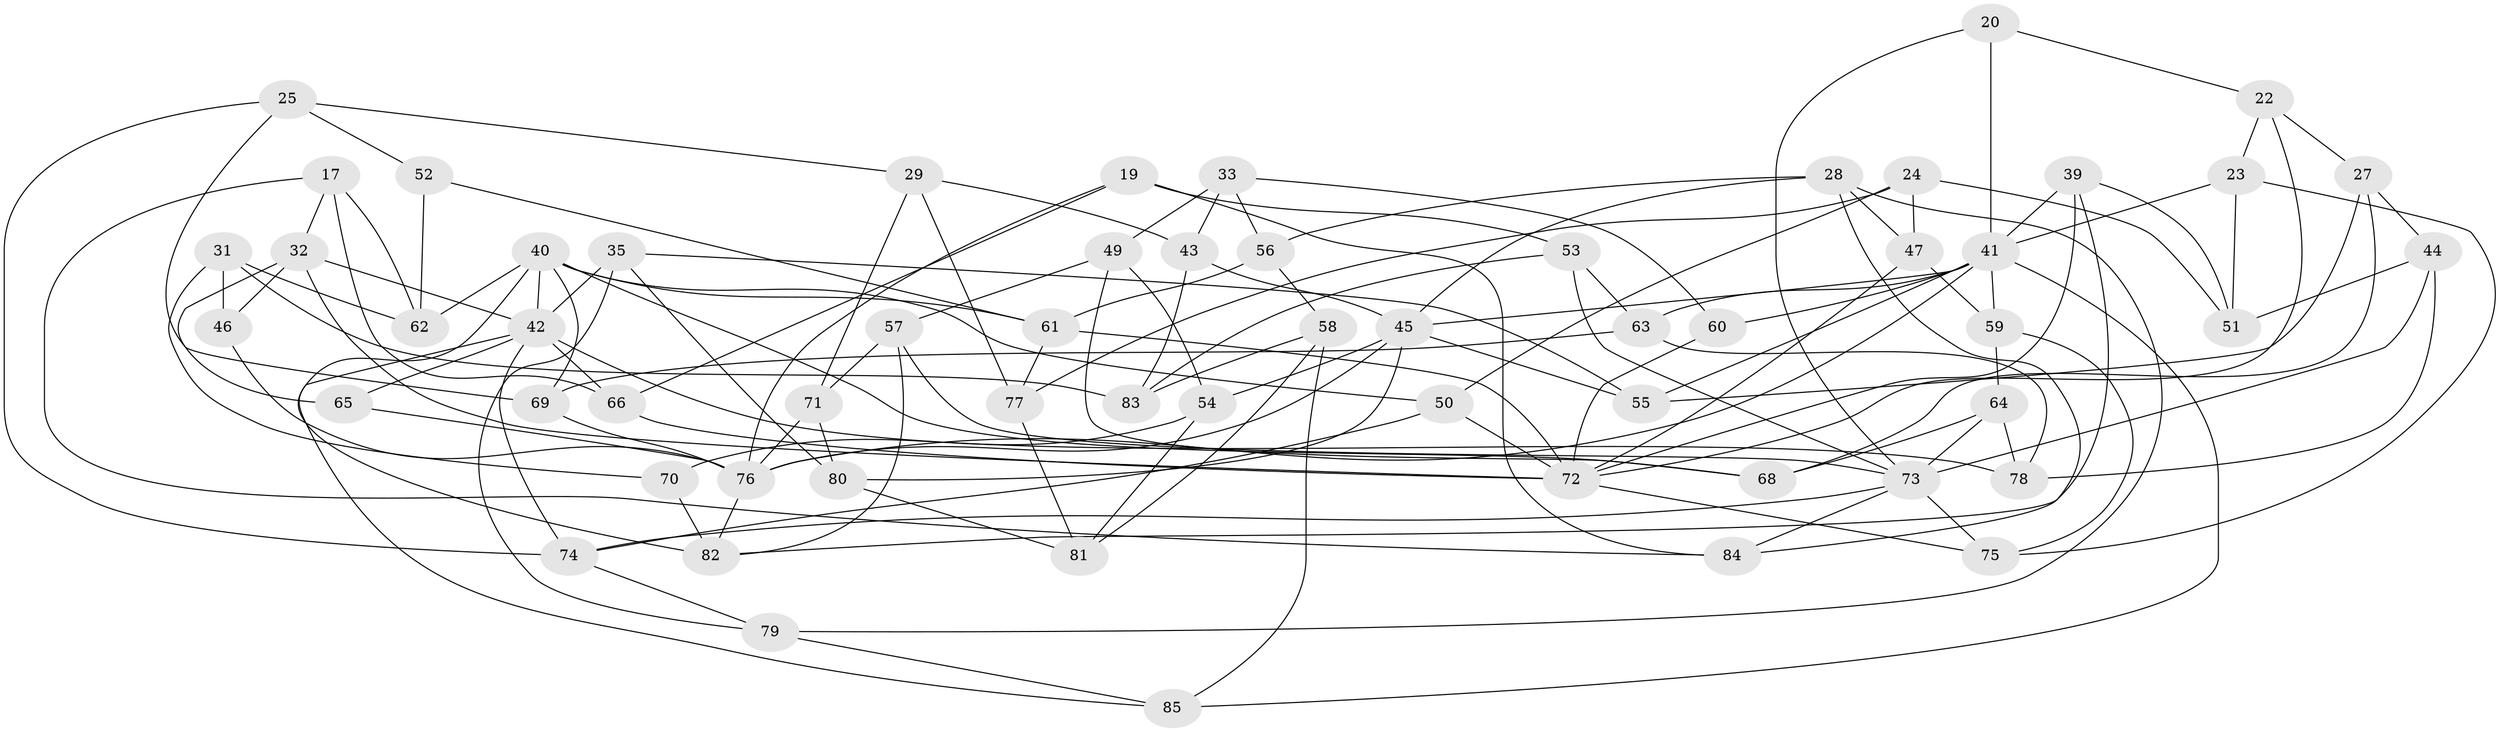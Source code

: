 // original degree distribution, {4: 1.0}
// Generated by graph-tools (version 1.1) at 2025/01/03/04/25 22:01:14]
// undirected, 59 vertices, 132 edges
graph export_dot {
graph [start="1"]
  node [color=gray90,style=filled];
  17;
  19;
  20;
  22;
  23;
  24;
  25 [super="+11"];
  27;
  28 [super="+21"];
  29;
  31;
  32 [super="+4+8"];
  33;
  35;
  39;
  40 [super="+7+26"];
  41 [super="+10+18"];
  42 [super="+9"];
  43;
  44;
  45 [super="+13+37"];
  46;
  47;
  49;
  50;
  51;
  52;
  53;
  54;
  55;
  56;
  57;
  58;
  59;
  60;
  61 [super="+16"];
  62;
  63;
  64 [super="+38"];
  65;
  66;
  68;
  69;
  70;
  71;
  72 [super="+6+14+15"];
  73 [super="+48"];
  74 [super="+36"];
  75;
  76 [super="+12+34"];
  77;
  78;
  79;
  80;
  81;
  82 [super="+67"];
  83;
  84;
  85;
  17 -- 62;
  17 -- 84;
  17 -- 66;
  17 -- 32;
  19 -- 53;
  19 -- 66;
  19 -- 76;
  19 -- 84;
  20 -- 22;
  20 -- 73;
  20 -- 41 [weight=2];
  22 -- 27;
  22 -- 23;
  22 -- 72;
  23 -- 75;
  23 -- 51;
  23 -- 41;
  24 -- 77;
  24 -- 47;
  24 -- 50;
  24 -- 51;
  25 -- 69;
  25 -- 52 [weight=2];
  25 -- 74 [weight=2];
  25 -- 29;
  27 -- 68;
  27 -- 55;
  27 -- 44;
  28 -- 79;
  28 -- 56;
  28 -- 45 [weight=2];
  28 -- 47;
  28 -- 84;
  29 -- 71;
  29 -- 43;
  29 -- 77;
  31 -- 46;
  31 -- 62;
  31 -- 70;
  31 -- 83;
  32 -- 65 [weight=2];
  32 -- 46 [weight=2];
  32 -- 42;
  32 -- 72 [weight=2];
  33 -- 60;
  33 -- 56;
  33 -- 49;
  33 -- 43;
  35 -- 55;
  35 -- 80;
  35 -- 79;
  35 -- 42;
  39 -- 82;
  39 -- 51;
  39 -- 72;
  39 -- 41;
  40 -- 42;
  40 -- 50;
  40 -- 82;
  40 -- 62;
  40 -- 61 [weight=2];
  40 -- 68;
  40 -- 69;
  41 -- 85;
  41 -- 55;
  41 -- 60 [weight=2];
  41 -- 76;
  41 -- 59;
  41 -- 63;
  41 -- 45;
  42 -- 85;
  42 -- 65;
  42 -- 66;
  42 -- 74;
  42 -- 78;
  43 -- 83;
  43 -- 45;
  44 -- 51;
  44 -- 78;
  44 -- 73;
  45 -- 55;
  45 -- 76;
  45 -- 54;
  45 -- 80;
  46 -- 76;
  47 -- 59;
  47 -- 72;
  49 -- 68;
  49 -- 54;
  49 -- 57;
  50 -- 74;
  50 -- 72;
  52 -- 61;
  52 -- 62;
  53 -- 63;
  53 -- 83;
  53 -- 73;
  54 -- 81;
  54 -- 70;
  56 -- 58;
  56 -- 61;
  57 -- 71;
  57 -- 73;
  57 -- 82;
  58 -- 85;
  58 -- 81;
  58 -- 83;
  59 -- 64;
  59 -- 75;
  60 -- 72;
  61 -- 77;
  61 -- 72;
  63 -- 69;
  63 -- 78;
  64 -- 68;
  64 -- 73 [weight=3];
  64 -- 78;
  65 -- 76;
  66 -- 72;
  69 -- 76;
  70 -- 82 [weight=2];
  71 -- 80;
  71 -- 76;
  72 -- 75;
  73 -- 84;
  73 -- 74;
  73 -- 75;
  74 -- 79;
  76 -- 82;
  77 -- 81;
  79 -- 85;
  80 -- 81;
}
